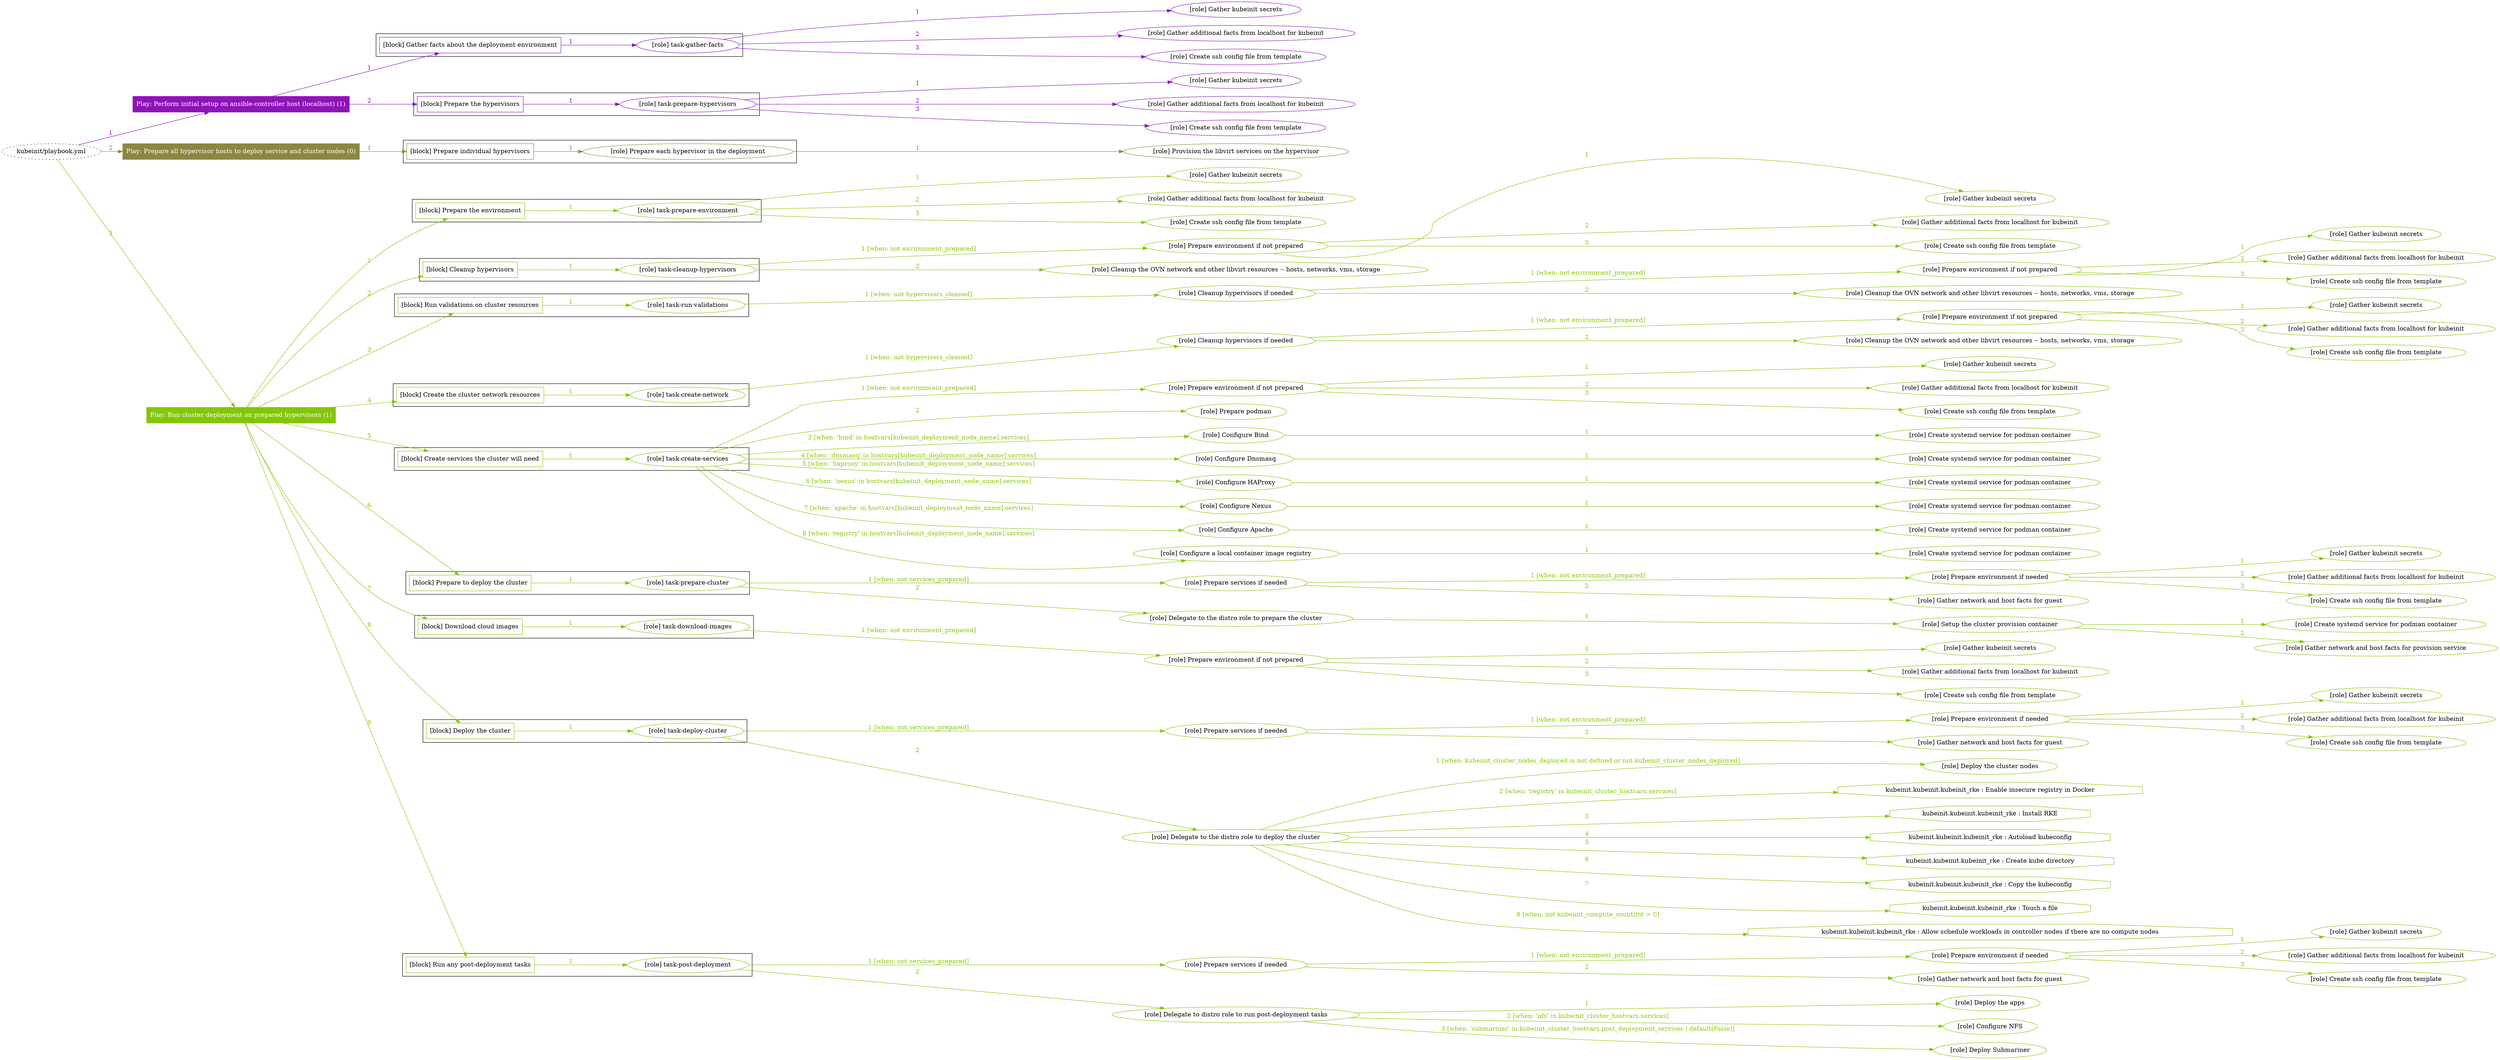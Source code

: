 digraph {
	graph [concentrate=true ordering=in rankdir=LR ratio=fill]
	edge [esep=5 sep=10]
	"kubeinit/playbook.yml" [URL="/home/runner/work/kubeinit/kubeinit/kubeinit/playbook.yml" id=playbook_13a0bbc4 style=dotted]
	play_cae705a2 [label="Play: Perform initial setup on ansible-controller host (localhost) (1)" URL="/home/runner/work/kubeinit/kubeinit/kubeinit/playbook.yml" color="#8f13b9" fontcolor="#ffffff" id=play_cae705a2 shape=box style=filled tooltip=localhost]
	"kubeinit/playbook.yml" -> play_cae705a2 [label="1 " color="#8f13b9" fontcolor="#8f13b9" id=edge_403804e8 labeltooltip="1 " tooltip="1 "]
	subgraph "Gather kubeinit secrets" {
		role_636f7ba2 [label="[role] Gather kubeinit secrets" URL="/home/runner/.ansible/collections/ansible_collections/kubeinit/kubeinit/roles/kubeinit_prepare/tasks/gather_kubeinit_facts.yml" color="#8f13b9" id=role_636f7ba2 tooltip="Gather kubeinit secrets"]
	}
	subgraph "Gather additional facts from localhost for kubeinit" {
		role_b169c4a8 [label="[role] Gather additional facts from localhost for kubeinit" URL="/home/runner/.ansible/collections/ansible_collections/kubeinit/kubeinit/roles/kubeinit_prepare/tasks/gather_kubeinit_facts.yml" color="#8f13b9" id=role_b169c4a8 tooltip="Gather additional facts from localhost for kubeinit"]
	}
	subgraph "Create ssh config file from template" {
		role_887978d3 [label="[role] Create ssh config file from template" URL="/home/runner/.ansible/collections/ansible_collections/kubeinit/kubeinit/roles/kubeinit_prepare/tasks/gather_kubeinit_facts.yml" color="#8f13b9" id=role_887978d3 tooltip="Create ssh config file from template"]
	}
	subgraph "task-gather-facts" {
		role_56ad4396 [label="[role] task-gather-facts" URL="/home/runner/work/kubeinit/kubeinit/kubeinit/playbook.yml" color="#8f13b9" id=role_56ad4396 tooltip="task-gather-facts"]
		role_56ad4396 -> role_636f7ba2 [label="1 " color="#8f13b9" fontcolor="#8f13b9" id=edge_a9583f28 labeltooltip="1 " tooltip="1 "]
		role_56ad4396 -> role_b169c4a8 [label="2 " color="#8f13b9" fontcolor="#8f13b9" id=edge_c6e17613 labeltooltip="2 " tooltip="2 "]
		role_56ad4396 -> role_887978d3 [label="3 " color="#8f13b9" fontcolor="#8f13b9" id=edge_2042ded3 labeltooltip="3 " tooltip="3 "]
	}
	subgraph "Gather kubeinit secrets" {
		role_7bb1abd4 [label="[role] Gather kubeinit secrets" URL="/home/runner/.ansible/collections/ansible_collections/kubeinit/kubeinit/roles/kubeinit_prepare/tasks/gather_kubeinit_facts.yml" color="#8f13b9" id=role_7bb1abd4 tooltip="Gather kubeinit secrets"]
	}
	subgraph "Gather additional facts from localhost for kubeinit" {
		role_10f6eaae [label="[role] Gather additional facts from localhost for kubeinit" URL="/home/runner/.ansible/collections/ansible_collections/kubeinit/kubeinit/roles/kubeinit_prepare/tasks/gather_kubeinit_facts.yml" color="#8f13b9" id=role_10f6eaae tooltip="Gather additional facts from localhost for kubeinit"]
	}
	subgraph "Create ssh config file from template" {
		role_f402945f [label="[role] Create ssh config file from template" URL="/home/runner/.ansible/collections/ansible_collections/kubeinit/kubeinit/roles/kubeinit_prepare/tasks/gather_kubeinit_facts.yml" color="#8f13b9" id=role_f402945f tooltip="Create ssh config file from template"]
	}
	subgraph "task-prepare-hypervisors" {
		role_6e1a779d [label="[role] task-prepare-hypervisors" URL="/home/runner/work/kubeinit/kubeinit/kubeinit/playbook.yml" color="#8f13b9" id=role_6e1a779d tooltip="task-prepare-hypervisors"]
		role_6e1a779d -> role_7bb1abd4 [label="1 " color="#8f13b9" fontcolor="#8f13b9" id=edge_60b14cb1 labeltooltip="1 " tooltip="1 "]
		role_6e1a779d -> role_10f6eaae [label="2 " color="#8f13b9" fontcolor="#8f13b9" id=edge_5ce036e9 labeltooltip="2 " tooltip="2 "]
		role_6e1a779d -> role_f402945f [label="3 " color="#8f13b9" fontcolor="#8f13b9" id=edge_dbb869b2 labeltooltip="3 " tooltip="3 "]
	}
	subgraph "Play: Perform initial setup on ansible-controller host (localhost) (1)" {
		play_cae705a2 -> block_56a3ccc7 [label=1 color="#8f13b9" fontcolor="#8f13b9" id=edge_cc3dd409 labeltooltip=1 tooltip=1]
		subgraph cluster_block_56a3ccc7 {
			block_56a3ccc7 [label="[block] Gather facts about the deployment environment" URL="/home/runner/work/kubeinit/kubeinit/kubeinit/playbook.yml" color="#8f13b9" id=block_56a3ccc7 labeltooltip="Gather facts about the deployment environment" shape=box tooltip="Gather facts about the deployment environment"]
			block_56a3ccc7 -> role_56ad4396 [label="1 " color="#8f13b9" fontcolor="#8f13b9" id=edge_5445632c labeltooltip="1 " tooltip="1 "]
		}
		play_cae705a2 -> block_1ed17e17 [label=2 color="#8f13b9" fontcolor="#8f13b9" id=edge_31adcdd3 labeltooltip=2 tooltip=2]
		subgraph cluster_block_1ed17e17 {
			block_1ed17e17 [label="[block] Prepare the hypervisors" URL="/home/runner/work/kubeinit/kubeinit/kubeinit/playbook.yml" color="#8f13b9" id=block_1ed17e17 labeltooltip="Prepare the hypervisors" shape=box tooltip="Prepare the hypervisors"]
			block_1ed17e17 -> role_6e1a779d [label="1 " color="#8f13b9" fontcolor="#8f13b9" id=edge_7ae00220 labeltooltip="1 " tooltip="1 "]
		}
	}
	play_09f0f45a [label="Play: Prepare all hypervisor hosts to deploy service and cluster nodes (0)" URL="/home/runner/work/kubeinit/kubeinit/kubeinit/playbook.yml" color="#8a8742" fontcolor="#ffffff" id=play_09f0f45a shape=box style=filled tooltip="Play: Prepare all hypervisor hosts to deploy service and cluster nodes (0)"]
	"kubeinit/playbook.yml" -> play_09f0f45a [label="2 " color="#8a8742" fontcolor="#8a8742" id=edge_979fc200 labeltooltip="2 " tooltip="2 "]
	subgraph "Provision the libvirt services on the hypervisor" {
		role_30df82a3 [label="[role] Provision the libvirt services on the hypervisor" URL="/home/runner/.ansible/collections/ansible_collections/kubeinit/kubeinit/roles/kubeinit_prepare/tasks/prepare_hypervisor.yml" color="#8a8742" id=role_30df82a3 tooltip="Provision the libvirt services on the hypervisor"]
	}
	subgraph "Prepare each hypervisor in the deployment" {
		role_5aae26ce [label="[role] Prepare each hypervisor in the deployment" URL="/home/runner/work/kubeinit/kubeinit/kubeinit/playbook.yml" color="#8a8742" id=role_5aae26ce tooltip="Prepare each hypervisor in the deployment"]
		role_5aae26ce -> role_30df82a3 [label="1 " color="#8a8742" fontcolor="#8a8742" id=edge_f1ba1a31 labeltooltip="1 " tooltip="1 "]
	}
	subgraph "Play: Prepare all hypervisor hosts to deploy service and cluster nodes (0)" {
		play_09f0f45a -> block_faf88884 [label=1 color="#8a8742" fontcolor="#8a8742" id=edge_ec593aa9 labeltooltip=1 tooltip=1]
		subgraph cluster_block_faf88884 {
			block_faf88884 [label="[block] Prepare individual hypervisors" URL="/home/runner/work/kubeinit/kubeinit/kubeinit/playbook.yml" color="#8a8742" id=block_faf88884 labeltooltip="Prepare individual hypervisors" shape=box tooltip="Prepare individual hypervisors"]
			block_faf88884 -> role_5aae26ce [label="1 " color="#8a8742" fontcolor="#8a8742" id=edge_7db5a08b labeltooltip="1 " tooltip="1 "]
		}
	}
	play_6bfffc7b [label="Play: Run cluster deployment on prepared hypervisors (1)" URL="/home/runner/work/kubeinit/kubeinit/kubeinit/playbook.yml" color="#85c507" fontcolor="#ffffff" id=play_6bfffc7b shape=box style=filled tooltip=localhost]
	"kubeinit/playbook.yml" -> play_6bfffc7b [label="3 " color="#85c507" fontcolor="#85c507" id=edge_3fb44dd2 labeltooltip="3 " tooltip="3 "]
	subgraph "Gather kubeinit secrets" {
		role_3f1f37b4 [label="[role] Gather kubeinit secrets" URL="/home/runner/.ansible/collections/ansible_collections/kubeinit/kubeinit/roles/kubeinit_prepare/tasks/gather_kubeinit_facts.yml" color="#85c507" id=role_3f1f37b4 tooltip="Gather kubeinit secrets"]
	}
	subgraph "Gather additional facts from localhost for kubeinit" {
		role_81231844 [label="[role] Gather additional facts from localhost for kubeinit" URL="/home/runner/.ansible/collections/ansible_collections/kubeinit/kubeinit/roles/kubeinit_prepare/tasks/gather_kubeinit_facts.yml" color="#85c507" id=role_81231844 tooltip="Gather additional facts from localhost for kubeinit"]
	}
	subgraph "Create ssh config file from template" {
		role_cb45ea60 [label="[role] Create ssh config file from template" URL="/home/runner/.ansible/collections/ansible_collections/kubeinit/kubeinit/roles/kubeinit_prepare/tasks/gather_kubeinit_facts.yml" color="#85c507" id=role_cb45ea60 tooltip="Create ssh config file from template"]
	}
	subgraph "task-prepare-environment" {
		role_e612faf7 [label="[role] task-prepare-environment" URL="/home/runner/work/kubeinit/kubeinit/kubeinit/playbook.yml" color="#85c507" id=role_e612faf7 tooltip="task-prepare-environment"]
		role_e612faf7 -> role_3f1f37b4 [label="1 " color="#85c507" fontcolor="#85c507" id=edge_29dd6bee labeltooltip="1 " tooltip="1 "]
		role_e612faf7 -> role_81231844 [label="2 " color="#85c507" fontcolor="#85c507" id=edge_e512d916 labeltooltip="2 " tooltip="2 "]
		role_e612faf7 -> role_cb45ea60 [label="3 " color="#85c507" fontcolor="#85c507" id=edge_74ba56e1 labeltooltip="3 " tooltip="3 "]
	}
	subgraph "Gather kubeinit secrets" {
		role_ba72764f [label="[role] Gather kubeinit secrets" URL="/home/runner/.ansible/collections/ansible_collections/kubeinit/kubeinit/roles/kubeinit_prepare/tasks/gather_kubeinit_facts.yml" color="#85c507" id=role_ba72764f tooltip="Gather kubeinit secrets"]
	}
	subgraph "Gather additional facts from localhost for kubeinit" {
		role_99245b80 [label="[role] Gather additional facts from localhost for kubeinit" URL="/home/runner/.ansible/collections/ansible_collections/kubeinit/kubeinit/roles/kubeinit_prepare/tasks/gather_kubeinit_facts.yml" color="#85c507" id=role_99245b80 tooltip="Gather additional facts from localhost for kubeinit"]
	}
	subgraph "Create ssh config file from template" {
		role_d6496dbc [label="[role] Create ssh config file from template" URL="/home/runner/.ansible/collections/ansible_collections/kubeinit/kubeinit/roles/kubeinit_prepare/tasks/gather_kubeinit_facts.yml" color="#85c507" id=role_d6496dbc tooltip="Create ssh config file from template"]
	}
	subgraph "Prepare environment if not prepared" {
		role_17885a76 [label="[role] Prepare environment if not prepared" URL="/home/runner/.ansible/collections/ansible_collections/kubeinit/kubeinit/roles/kubeinit_prepare/tasks/cleanup_hypervisors.yml" color="#85c507" id=role_17885a76 tooltip="Prepare environment if not prepared"]
		role_17885a76 -> role_ba72764f [label="1 " color="#85c507" fontcolor="#85c507" id=edge_6f306128 labeltooltip="1 " tooltip="1 "]
		role_17885a76 -> role_99245b80 [label="2 " color="#85c507" fontcolor="#85c507" id=edge_28153de5 labeltooltip="2 " tooltip="2 "]
		role_17885a76 -> role_d6496dbc [label="3 " color="#85c507" fontcolor="#85c507" id=edge_ac1ec44e labeltooltip="3 " tooltip="3 "]
	}
	subgraph "Cleanup the OVN network and other libvirt resources -- hosts, networks, vms, storage" {
		role_d27532d7 [label="[role] Cleanup the OVN network and other libvirt resources -- hosts, networks, vms, storage" URL="/home/runner/.ansible/collections/ansible_collections/kubeinit/kubeinit/roles/kubeinit_prepare/tasks/cleanup_hypervisors.yml" color="#85c507" id=role_d27532d7 tooltip="Cleanup the OVN network and other libvirt resources -- hosts, networks, vms, storage"]
	}
	subgraph "task-cleanup-hypervisors" {
		role_11690d59 [label="[role] task-cleanup-hypervisors" URL="/home/runner/work/kubeinit/kubeinit/kubeinit/playbook.yml" color="#85c507" id=role_11690d59 tooltip="task-cleanup-hypervisors"]
		role_11690d59 -> role_17885a76 [label="1 [when: not environment_prepared]" color="#85c507" fontcolor="#85c507" id=edge_40d1d519 labeltooltip="1 [when: not environment_prepared]" tooltip="1 [when: not environment_prepared]"]
		role_11690d59 -> role_d27532d7 [label="2 " color="#85c507" fontcolor="#85c507" id=edge_027ea863 labeltooltip="2 " tooltip="2 "]
	}
	subgraph "Gather kubeinit secrets" {
		role_359d4182 [label="[role] Gather kubeinit secrets" URL="/home/runner/.ansible/collections/ansible_collections/kubeinit/kubeinit/roles/kubeinit_prepare/tasks/gather_kubeinit_facts.yml" color="#85c507" id=role_359d4182 tooltip="Gather kubeinit secrets"]
	}
	subgraph "Gather additional facts from localhost for kubeinit" {
		role_33860aff [label="[role] Gather additional facts from localhost for kubeinit" URL="/home/runner/.ansible/collections/ansible_collections/kubeinit/kubeinit/roles/kubeinit_prepare/tasks/gather_kubeinit_facts.yml" color="#85c507" id=role_33860aff tooltip="Gather additional facts from localhost for kubeinit"]
	}
	subgraph "Create ssh config file from template" {
		role_5a499697 [label="[role] Create ssh config file from template" URL="/home/runner/.ansible/collections/ansible_collections/kubeinit/kubeinit/roles/kubeinit_prepare/tasks/gather_kubeinit_facts.yml" color="#85c507" id=role_5a499697 tooltip="Create ssh config file from template"]
	}
	subgraph "Prepare environment if not prepared" {
		role_b01b7953 [label="[role] Prepare environment if not prepared" URL="/home/runner/.ansible/collections/ansible_collections/kubeinit/kubeinit/roles/kubeinit_prepare/tasks/cleanup_hypervisors.yml" color="#85c507" id=role_b01b7953 tooltip="Prepare environment if not prepared"]
		role_b01b7953 -> role_359d4182 [label="1 " color="#85c507" fontcolor="#85c507" id=edge_fb7ab0b5 labeltooltip="1 " tooltip="1 "]
		role_b01b7953 -> role_33860aff [label="2 " color="#85c507" fontcolor="#85c507" id=edge_168a670d labeltooltip="2 " tooltip="2 "]
		role_b01b7953 -> role_5a499697 [label="3 " color="#85c507" fontcolor="#85c507" id=edge_4a56f7ab labeltooltip="3 " tooltip="3 "]
	}
	subgraph "Cleanup the OVN network and other libvirt resources -- hosts, networks, vms, storage" {
		role_ebabd850 [label="[role] Cleanup the OVN network and other libvirt resources -- hosts, networks, vms, storage" URL="/home/runner/.ansible/collections/ansible_collections/kubeinit/kubeinit/roles/kubeinit_prepare/tasks/cleanup_hypervisors.yml" color="#85c507" id=role_ebabd850 tooltip="Cleanup the OVN network and other libvirt resources -- hosts, networks, vms, storage"]
	}
	subgraph "Cleanup hypervisors if needed" {
		role_cae30cc8 [label="[role] Cleanup hypervisors if needed" URL="/home/runner/.ansible/collections/ansible_collections/kubeinit/kubeinit/roles/kubeinit_validations/tasks/main.yml" color="#85c507" id=role_cae30cc8 tooltip="Cleanup hypervisors if needed"]
		role_cae30cc8 -> role_b01b7953 [label="1 [when: not environment_prepared]" color="#85c507" fontcolor="#85c507" id=edge_22e6943d labeltooltip="1 [when: not environment_prepared]" tooltip="1 [when: not environment_prepared]"]
		role_cae30cc8 -> role_ebabd850 [label="2 " color="#85c507" fontcolor="#85c507" id=edge_e87209ec labeltooltip="2 " tooltip="2 "]
	}
	subgraph "task-run-validations" {
		role_a0ff6dc3 [label="[role] task-run-validations" URL="/home/runner/work/kubeinit/kubeinit/kubeinit/playbook.yml" color="#85c507" id=role_a0ff6dc3 tooltip="task-run-validations"]
		role_a0ff6dc3 -> role_cae30cc8 [label="1 [when: not hypervisors_cleaned]" color="#85c507" fontcolor="#85c507" id=edge_d303ee3e labeltooltip="1 [when: not hypervisors_cleaned]" tooltip="1 [when: not hypervisors_cleaned]"]
	}
	subgraph "Gather kubeinit secrets" {
		role_74fa61c1 [label="[role] Gather kubeinit secrets" URL="/home/runner/.ansible/collections/ansible_collections/kubeinit/kubeinit/roles/kubeinit_prepare/tasks/gather_kubeinit_facts.yml" color="#85c507" id=role_74fa61c1 tooltip="Gather kubeinit secrets"]
	}
	subgraph "Gather additional facts from localhost for kubeinit" {
		role_a35e2b3e [label="[role] Gather additional facts from localhost for kubeinit" URL="/home/runner/.ansible/collections/ansible_collections/kubeinit/kubeinit/roles/kubeinit_prepare/tasks/gather_kubeinit_facts.yml" color="#85c507" id=role_a35e2b3e tooltip="Gather additional facts from localhost for kubeinit"]
	}
	subgraph "Create ssh config file from template" {
		role_44e55dd1 [label="[role] Create ssh config file from template" URL="/home/runner/.ansible/collections/ansible_collections/kubeinit/kubeinit/roles/kubeinit_prepare/tasks/gather_kubeinit_facts.yml" color="#85c507" id=role_44e55dd1 tooltip="Create ssh config file from template"]
	}
	subgraph "Prepare environment if not prepared" {
		role_88395e36 [label="[role] Prepare environment if not prepared" URL="/home/runner/.ansible/collections/ansible_collections/kubeinit/kubeinit/roles/kubeinit_prepare/tasks/cleanup_hypervisors.yml" color="#85c507" id=role_88395e36 tooltip="Prepare environment if not prepared"]
		role_88395e36 -> role_74fa61c1 [label="1 " color="#85c507" fontcolor="#85c507" id=edge_84d29f4d labeltooltip="1 " tooltip="1 "]
		role_88395e36 -> role_a35e2b3e [label="2 " color="#85c507" fontcolor="#85c507" id=edge_ce441dae labeltooltip="2 " tooltip="2 "]
		role_88395e36 -> role_44e55dd1 [label="3 " color="#85c507" fontcolor="#85c507" id=edge_60c706ca labeltooltip="3 " tooltip="3 "]
	}
	subgraph "Cleanup the OVN network and other libvirt resources -- hosts, networks, vms, storage" {
		role_b147c2e3 [label="[role] Cleanup the OVN network and other libvirt resources -- hosts, networks, vms, storage" URL="/home/runner/.ansible/collections/ansible_collections/kubeinit/kubeinit/roles/kubeinit_prepare/tasks/cleanup_hypervisors.yml" color="#85c507" id=role_b147c2e3 tooltip="Cleanup the OVN network and other libvirt resources -- hosts, networks, vms, storage"]
	}
	subgraph "Cleanup hypervisors if needed" {
		role_5b7870c0 [label="[role] Cleanup hypervisors if needed" URL="/home/runner/.ansible/collections/ansible_collections/kubeinit/kubeinit/roles/kubeinit_libvirt/tasks/create_network.yml" color="#85c507" id=role_5b7870c0 tooltip="Cleanup hypervisors if needed"]
		role_5b7870c0 -> role_88395e36 [label="1 [when: not environment_prepared]" color="#85c507" fontcolor="#85c507" id=edge_7fbfd074 labeltooltip="1 [when: not environment_prepared]" tooltip="1 [when: not environment_prepared]"]
		role_5b7870c0 -> role_b147c2e3 [label="2 " color="#85c507" fontcolor="#85c507" id=edge_11931598 labeltooltip="2 " tooltip="2 "]
	}
	subgraph "task-create-network" {
		role_f79d9c7f [label="[role] task-create-network" URL="/home/runner/work/kubeinit/kubeinit/kubeinit/playbook.yml" color="#85c507" id=role_f79d9c7f tooltip="task-create-network"]
		role_f79d9c7f -> role_5b7870c0 [label="1 [when: not hypervisors_cleaned]" color="#85c507" fontcolor="#85c507" id=edge_3b1c3125 labeltooltip="1 [when: not hypervisors_cleaned]" tooltip="1 [when: not hypervisors_cleaned]"]
	}
	subgraph "Gather kubeinit secrets" {
		role_6ffd196a [label="[role] Gather kubeinit secrets" URL="/home/runner/.ansible/collections/ansible_collections/kubeinit/kubeinit/roles/kubeinit_prepare/tasks/gather_kubeinit_facts.yml" color="#85c507" id=role_6ffd196a tooltip="Gather kubeinit secrets"]
	}
	subgraph "Gather additional facts from localhost for kubeinit" {
		role_b3dc51ee [label="[role] Gather additional facts from localhost for kubeinit" URL="/home/runner/.ansible/collections/ansible_collections/kubeinit/kubeinit/roles/kubeinit_prepare/tasks/gather_kubeinit_facts.yml" color="#85c507" id=role_b3dc51ee tooltip="Gather additional facts from localhost for kubeinit"]
	}
	subgraph "Create ssh config file from template" {
		role_7d310e24 [label="[role] Create ssh config file from template" URL="/home/runner/.ansible/collections/ansible_collections/kubeinit/kubeinit/roles/kubeinit_prepare/tasks/gather_kubeinit_facts.yml" color="#85c507" id=role_7d310e24 tooltip="Create ssh config file from template"]
	}
	subgraph "Prepare environment if not prepared" {
		role_f96b5d8a [label="[role] Prepare environment if not prepared" URL="/home/runner/.ansible/collections/ansible_collections/kubeinit/kubeinit/roles/kubeinit_services/tasks/main.yml" color="#85c507" id=role_f96b5d8a tooltip="Prepare environment if not prepared"]
		role_f96b5d8a -> role_6ffd196a [label="1 " color="#85c507" fontcolor="#85c507" id=edge_8d557859 labeltooltip="1 " tooltip="1 "]
		role_f96b5d8a -> role_b3dc51ee [label="2 " color="#85c507" fontcolor="#85c507" id=edge_7985213f labeltooltip="2 " tooltip="2 "]
		role_f96b5d8a -> role_7d310e24 [label="3 " color="#85c507" fontcolor="#85c507" id=edge_8e6a2ecd labeltooltip="3 " tooltip="3 "]
	}
	subgraph "Prepare podman" {
		role_39c9a9b7 [label="[role] Prepare podman" URL="/home/runner/.ansible/collections/ansible_collections/kubeinit/kubeinit/roles/kubeinit_services/tasks/00_create_service_pod.yml" color="#85c507" id=role_39c9a9b7 tooltip="Prepare podman"]
	}
	subgraph "Create systemd service for podman container" {
		role_621ec504 [label="[role] Create systemd service for podman container" URL="/home/runner/.ansible/collections/ansible_collections/kubeinit/kubeinit/roles/kubeinit_bind/tasks/main.yml" color="#85c507" id=role_621ec504 tooltip="Create systemd service for podman container"]
	}
	subgraph "Configure Bind" {
		role_86b8d2dc [label="[role] Configure Bind" URL="/home/runner/.ansible/collections/ansible_collections/kubeinit/kubeinit/roles/kubeinit_services/tasks/start_services_containers.yml" color="#85c507" id=role_86b8d2dc tooltip="Configure Bind"]
		role_86b8d2dc -> role_621ec504 [label="1 " color="#85c507" fontcolor="#85c507" id=edge_3bc4a316 labeltooltip="1 " tooltip="1 "]
	}
	subgraph "Create systemd service for podman container" {
		role_f501870e [label="[role] Create systemd service for podman container" URL="/home/runner/.ansible/collections/ansible_collections/kubeinit/kubeinit/roles/kubeinit_dnsmasq/tasks/main.yml" color="#85c507" id=role_f501870e tooltip="Create systemd service for podman container"]
	}
	subgraph "Configure Dnsmasq" {
		role_7e6c572c [label="[role] Configure Dnsmasq" URL="/home/runner/.ansible/collections/ansible_collections/kubeinit/kubeinit/roles/kubeinit_services/tasks/start_services_containers.yml" color="#85c507" id=role_7e6c572c tooltip="Configure Dnsmasq"]
		role_7e6c572c -> role_f501870e [label="1 " color="#85c507" fontcolor="#85c507" id=edge_f2667e47 labeltooltip="1 " tooltip="1 "]
	}
	subgraph "Create systemd service for podman container" {
		role_d9ef1173 [label="[role] Create systemd service for podman container" URL="/home/runner/.ansible/collections/ansible_collections/kubeinit/kubeinit/roles/kubeinit_haproxy/tasks/main.yml" color="#85c507" id=role_d9ef1173 tooltip="Create systemd service for podman container"]
	}
	subgraph "Configure HAProxy" {
		role_48f95c40 [label="[role] Configure HAProxy" URL="/home/runner/.ansible/collections/ansible_collections/kubeinit/kubeinit/roles/kubeinit_services/tasks/start_services_containers.yml" color="#85c507" id=role_48f95c40 tooltip="Configure HAProxy"]
		role_48f95c40 -> role_d9ef1173 [label="1 " color="#85c507" fontcolor="#85c507" id=edge_b13bed05 labeltooltip="1 " tooltip="1 "]
	}
	subgraph "Create systemd service for podman container" {
		role_24f1d0e9 [label="[role] Create systemd service for podman container" URL="/home/runner/.ansible/collections/ansible_collections/kubeinit/kubeinit/roles/kubeinit_nexus/tasks/main.yml" color="#85c507" id=role_24f1d0e9 tooltip="Create systemd service for podman container"]
	}
	subgraph "Configure Nexus" {
		role_2ba2d7f6 [label="[role] Configure Nexus" URL="/home/runner/.ansible/collections/ansible_collections/kubeinit/kubeinit/roles/kubeinit_services/tasks/start_services_containers.yml" color="#85c507" id=role_2ba2d7f6 tooltip="Configure Nexus"]
		role_2ba2d7f6 -> role_24f1d0e9 [label="1 " color="#85c507" fontcolor="#85c507" id=edge_addc1fa4 labeltooltip="1 " tooltip="1 "]
	}
	subgraph "Create systemd service for podman container" {
		role_d12d0aa3 [label="[role] Create systemd service for podman container" URL="/home/runner/.ansible/collections/ansible_collections/kubeinit/kubeinit/roles/kubeinit_apache/tasks/main.yml" color="#85c507" id=role_d12d0aa3 tooltip="Create systemd service for podman container"]
	}
	subgraph "Configure Apache" {
		role_9b146663 [label="[role] Configure Apache" URL="/home/runner/.ansible/collections/ansible_collections/kubeinit/kubeinit/roles/kubeinit_services/tasks/start_services_containers.yml" color="#85c507" id=role_9b146663 tooltip="Configure Apache"]
		role_9b146663 -> role_d12d0aa3 [label="1 " color="#85c507" fontcolor="#85c507" id=edge_3ccdd88a labeltooltip="1 " tooltip="1 "]
	}
	subgraph "Create systemd service for podman container" {
		role_97ab0abd [label="[role] Create systemd service for podman container" URL="/home/runner/.ansible/collections/ansible_collections/kubeinit/kubeinit/roles/kubeinit_registry/tasks/main.yml" color="#85c507" id=role_97ab0abd tooltip="Create systemd service for podman container"]
	}
	subgraph "Configure a local container image registry" {
		role_19388d58 [label="[role] Configure a local container image registry" URL="/home/runner/.ansible/collections/ansible_collections/kubeinit/kubeinit/roles/kubeinit_services/tasks/start_services_containers.yml" color="#85c507" id=role_19388d58 tooltip="Configure a local container image registry"]
		role_19388d58 -> role_97ab0abd [label="1 " color="#85c507" fontcolor="#85c507" id=edge_245df57e labeltooltip="1 " tooltip="1 "]
	}
	subgraph "task-create-services" {
		role_574aa4f6 [label="[role] task-create-services" URL="/home/runner/work/kubeinit/kubeinit/kubeinit/playbook.yml" color="#85c507" id=role_574aa4f6 tooltip="task-create-services"]
		role_574aa4f6 -> role_f96b5d8a [label="1 [when: not environment_prepared]" color="#85c507" fontcolor="#85c507" id=edge_d46716c3 labeltooltip="1 [when: not environment_prepared]" tooltip="1 [when: not environment_prepared]"]
		role_574aa4f6 -> role_39c9a9b7 [label="2 " color="#85c507" fontcolor="#85c507" id=edge_0844d492 labeltooltip="2 " tooltip="2 "]
		role_574aa4f6 -> role_86b8d2dc [label="3 [when: 'bind' in hostvars[kubeinit_deployment_node_name].services]" color="#85c507" fontcolor="#85c507" id=edge_bfd855af labeltooltip="3 [when: 'bind' in hostvars[kubeinit_deployment_node_name].services]" tooltip="3 [when: 'bind' in hostvars[kubeinit_deployment_node_name].services]"]
		role_574aa4f6 -> role_7e6c572c [label="4 [when: 'dnsmasq' in hostvars[kubeinit_deployment_node_name].services]" color="#85c507" fontcolor="#85c507" id=edge_220e0e57 labeltooltip="4 [when: 'dnsmasq' in hostvars[kubeinit_deployment_node_name].services]" tooltip="4 [when: 'dnsmasq' in hostvars[kubeinit_deployment_node_name].services]"]
		role_574aa4f6 -> role_48f95c40 [label="5 [when: 'haproxy' in hostvars[kubeinit_deployment_node_name].services]" color="#85c507" fontcolor="#85c507" id=edge_2a7e9c91 labeltooltip="5 [when: 'haproxy' in hostvars[kubeinit_deployment_node_name].services]" tooltip="5 [when: 'haproxy' in hostvars[kubeinit_deployment_node_name].services]"]
		role_574aa4f6 -> role_2ba2d7f6 [label="6 [when: 'nexus' in hostvars[kubeinit_deployment_node_name].services]" color="#85c507" fontcolor="#85c507" id=edge_19b3f30f labeltooltip="6 [when: 'nexus' in hostvars[kubeinit_deployment_node_name].services]" tooltip="6 [when: 'nexus' in hostvars[kubeinit_deployment_node_name].services]"]
		role_574aa4f6 -> role_9b146663 [label="7 [when: 'apache' in hostvars[kubeinit_deployment_node_name].services]" color="#85c507" fontcolor="#85c507" id=edge_d24e73a6 labeltooltip="7 [when: 'apache' in hostvars[kubeinit_deployment_node_name].services]" tooltip="7 [when: 'apache' in hostvars[kubeinit_deployment_node_name].services]"]
		role_574aa4f6 -> role_19388d58 [label="8 [when: 'registry' in hostvars[kubeinit_deployment_node_name].services]" color="#85c507" fontcolor="#85c507" id=edge_a728e25f labeltooltip="8 [when: 'registry' in hostvars[kubeinit_deployment_node_name].services]" tooltip="8 [when: 'registry' in hostvars[kubeinit_deployment_node_name].services]"]
	}
	subgraph "Gather kubeinit secrets" {
		role_f916ec15 [label="[role] Gather kubeinit secrets" URL="/home/runner/.ansible/collections/ansible_collections/kubeinit/kubeinit/roles/kubeinit_prepare/tasks/gather_kubeinit_facts.yml" color="#85c507" id=role_f916ec15 tooltip="Gather kubeinit secrets"]
	}
	subgraph "Gather additional facts from localhost for kubeinit" {
		role_3e9fdf53 [label="[role] Gather additional facts from localhost for kubeinit" URL="/home/runner/.ansible/collections/ansible_collections/kubeinit/kubeinit/roles/kubeinit_prepare/tasks/gather_kubeinit_facts.yml" color="#85c507" id=role_3e9fdf53 tooltip="Gather additional facts from localhost for kubeinit"]
	}
	subgraph "Create ssh config file from template" {
		role_200a4095 [label="[role] Create ssh config file from template" URL="/home/runner/.ansible/collections/ansible_collections/kubeinit/kubeinit/roles/kubeinit_prepare/tasks/gather_kubeinit_facts.yml" color="#85c507" id=role_200a4095 tooltip="Create ssh config file from template"]
	}
	subgraph "Prepare environment if needed" {
		role_ad740dc9 [label="[role] Prepare environment if needed" URL="/home/runner/.ansible/collections/ansible_collections/kubeinit/kubeinit/roles/kubeinit_services/tasks/prepare_services.yml" color="#85c507" id=role_ad740dc9 tooltip="Prepare environment if needed"]
		role_ad740dc9 -> role_f916ec15 [label="1 " color="#85c507" fontcolor="#85c507" id=edge_4eca63e7 labeltooltip="1 " tooltip="1 "]
		role_ad740dc9 -> role_3e9fdf53 [label="2 " color="#85c507" fontcolor="#85c507" id=edge_8b24a747 labeltooltip="2 " tooltip="2 "]
		role_ad740dc9 -> role_200a4095 [label="3 " color="#85c507" fontcolor="#85c507" id=edge_725c97f1 labeltooltip="3 " tooltip="3 "]
	}
	subgraph "Gather network and host facts for guest" {
		role_aaa2437c [label="[role] Gather network and host facts for guest" URL="/home/runner/.ansible/collections/ansible_collections/kubeinit/kubeinit/roles/kubeinit_services/tasks/prepare_services.yml" color="#85c507" id=role_aaa2437c tooltip="Gather network and host facts for guest"]
	}
	subgraph "Prepare services if needed" {
		role_68cecb52 [label="[role] Prepare services if needed" URL="/home/runner/.ansible/collections/ansible_collections/kubeinit/kubeinit/roles/kubeinit_prepare/tasks/prepare_cluster.yml" color="#85c507" id=role_68cecb52 tooltip="Prepare services if needed"]
		role_68cecb52 -> role_ad740dc9 [label="1 [when: not environment_prepared]" color="#85c507" fontcolor="#85c507" id=edge_1ec1e685 labeltooltip="1 [when: not environment_prepared]" tooltip="1 [when: not environment_prepared]"]
		role_68cecb52 -> role_aaa2437c [label="2 " color="#85c507" fontcolor="#85c507" id=edge_c26eb32a labeltooltip="2 " tooltip="2 "]
	}
	subgraph "Create systemd service for podman container" {
		role_19ef3d17 [label="[role] Create systemd service for podman container" URL="/home/runner/.ansible/collections/ansible_collections/kubeinit/kubeinit/roles/kubeinit_services/tasks/create_provision_container.yml" color="#85c507" id=role_19ef3d17 tooltip="Create systemd service for podman container"]
	}
	subgraph "Gather network and host facts for provision service" {
		role_27c5bcab [label="[role] Gather network and host facts for provision service" URL="/home/runner/.ansible/collections/ansible_collections/kubeinit/kubeinit/roles/kubeinit_services/tasks/create_provision_container.yml" color="#85c507" id=role_27c5bcab tooltip="Gather network and host facts for provision service"]
	}
	subgraph "Setup the cluster provision container" {
		role_769c92f4 [label="[role] Setup the cluster provision container" URL="/home/runner/.ansible/collections/ansible_collections/kubeinit/kubeinit/roles/kubeinit_rke/tasks/prepare_cluster.yml" color="#85c507" id=role_769c92f4 tooltip="Setup the cluster provision container"]
		role_769c92f4 -> role_19ef3d17 [label="1 " color="#85c507" fontcolor="#85c507" id=edge_3b5bea0d labeltooltip="1 " tooltip="1 "]
		role_769c92f4 -> role_27c5bcab [label="2 " color="#85c507" fontcolor="#85c507" id=edge_a001c128 labeltooltip="2 " tooltip="2 "]
	}
	subgraph "Delegate to the distro role to prepare the cluster" {
		role_5cc0f0db [label="[role] Delegate to the distro role to prepare the cluster" URL="/home/runner/.ansible/collections/ansible_collections/kubeinit/kubeinit/roles/kubeinit_prepare/tasks/prepare_cluster.yml" color="#85c507" id=role_5cc0f0db tooltip="Delegate to the distro role to prepare the cluster"]
		role_5cc0f0db -> role_769c92f4 [label="1 " color="#85c507" fontcolor="#85c507" id=edge_2ae52008 labeltooltip="1 " tooltip="1 "]
	}
	subgraph "task-prepare-cluster" {
		role_acef8314 [label="[role] task-prepare-cluster" URL="/home/runner/work/kubeinit/kubeinit/kubeinit/playbook.yml" color="#85c507" id=role_acef8314 tooltip="task-prepare-cluster"]
		role_acef8314 -> role_68cecb52 [label="1 [when: not services_prepared]" color="#85c507" fontcolor="#85c507" id=edge_22b9b32c labeltooltip="1 [when: not services_prepared]" tooltip="1 [when: not services_prepared]"]
		role_acef8314 -> role_5cc0f0db [label="2 " color="#85c507" fontcolor="#85c507" id=edge_c3a652f2 labeltooltip="2 " tooltip="2 "]
	}
	subgraph "Gather kubeinit secrets" {
		role_a998b8c1 [label="[role] Gather kubeinit secrets" URL="/home/runner/.ansible/collections/ansible_collections/kubeinit/kubeinit/roles/kubeinit_prepare/tasks/gather_kubeinit_facts.yml" color="#85c507" id=role_a998b8c1 tooltip="Gather kubeinit secrets"]
	}
	subgraph "Gather additional facts from localhost for kubeinit" {
		role_fd1607b0 [label="[role] Gather additional facts from localhost for kubeinit" URL="/home/runner/.ansible/collections/ansible_collections/kubeinit/kubeinit/roles/kubeinit_prepare/tasks/gather_kubeinit_facts.yml" color="#85c507" id=role_fd1607b0 tooltip="Gather additional facts from localhost for kubeinit"]
	}
	subgraph "Create ssh config file from template" {
		role_a10eb5c3 [label="[role] Create ssh config file from template" URL="/home/runner/.ansible/collections/ansible_collections/kubeinit/kubeinit/roles/kubeinit_prepare/tasks/gather_kubeinit_facts.yml" color="#85c507" id=role_a10eb5c3 tooltip="Create ssh config file from template"]
	}
	subgraph "Prepare environment if not prepared" {
		role_c5095415 [label="[role] Prepare environment if not prepared" URL="/home/runner/.ansible/collections/ansible_collections/kubeinit/kubeinit/roles/kubeinit_libvirt/tasks/download_cloud_images.yml" color="#85c507" id=role_c5095415 tooltip="Prepare environment if not prepared"]
		role_c5095415 -> role_a998b8c1 [label="1 " color="#85c507" fontcolor="#85c507" id=edge_70ab262e labeltooltip="1 " tooltip="1 "]
		role_c5095415 -> role_fd1607b0 [label="2 " color="#85c507" fontcolor="#85c507" id=edge_7ce5d45d labeltooltip="2 " tooltip="2 "]
		role_c5095415 -> role_a10eb5c3 [label="3 " color="#85c507" fontcolor="#85c507" id=edge_8838891a labeltooltip="3 " tooltip="3 "]
	}
	subgraph "task-download-images" {
		role_fa116774 [label="[role] task-download-images" URL="/home/runner/work/kubeinit/kubeinit/kubeinit/playbook.yml" color="#85c507" id=role_fa116774 tooltip="task-download-images"]
		role_fa116774 -> role_c5095415 [label="1 [when: not environment_prepared]" color="#85c507" fontcolor="#85c507" id=edge_d48792e2 labeltooltip="1 [when: not environment_prepared]" tooltip="1 [when: not environment_prepared]"]
	}
	subgraph "Gather kubeinit secrets" {
		role_4499bd71 [label="[role] Gather kubeinit secrets" URL="/home/runner/.ansible/collections/ansible_collections/kubeinit/kubeinit/roles/kubeinit_prepare/tasks/gather_kubeinit_facts.yml" color="#85c507" id=role_4499bd71 tooltip="Gather kubeinit secrets"]
	}
	subgraph "Gather additional facts from localhost for kubeinit" {
		role_03130883 [label="[role] Gather additional facts from localhost for kubeinit" URL="/home/runner/.ansible/collections/ansible_collections/kubeinit/kubeinit/roles/kubeinit_prepare/tasks/gather_kubeinit_facts.yml" color="#85c507" id=role_03130883 tooltip="Gather additional facts from localhost for kubeinit"]
	}
	subgraph "Create ssh config file from template" {
		role_2d1cf527 [label="[role] Create ssh config file from template" URL="/home/runner/.ansible/collections/ansible_collections/kubeinit/kubeinit/roles/kubeinit_prepare/tasks/gather_kubeinit_facts.yml" color="#85c507" id=role_2d1cf527 tooltip="Create ssh config file from template"]
	}
	subgraph "Prepare environment if needed" {
		role_19db41ee [label="[role] Prepare environment if needed" URL="/home/runner/.ansible/collections/ansible_collections/kubeinit/kubeinit/roles/kubeinit_services/tasks/prepare_services.yml" color="#85c507" id=role_19db41ee tooltip="Prepare environment if needed"]
		role_19db41ee -> role_4499bd71 [label="1 " color="#85c507" fontcolor="#85c507" id=edge_8c740b00 labeltooltip="1 " tooltip="1 "]
		role_19db41ee -> role_03130883 [label="2 " color="#85c507" fontcolor="#85c507" id=edge_f8d1e14b labeltooltip="2 " tooltip="2 "]
		role_19db41ee -> role_2d1cf527 [label="3 " color="#85c507" fontcolor="#85c507" id=edge_9cc92c7c labeltooltip="3 " tooltip="3 "]
	}
	subgraph "Gather network and host facts for guest" {
		role_8d0f5a40 [label="[role] Gather network and host facts for guest" URL="/home/runner/.ansible/collections/ansible_collections/kubeinit/kubeinit/roles/kubeinit_services/tasks/prepare_services.yml" color="#85c507" id=role_8d0f5a40 tooltip="Gather network and host facts for guest"]
	}
	subgraph "Prepare services if needed" {
		role_e37d210b [label="[role] Prepare services if needed" URL="/home/runner/.ansible/collections/ansible_collections/kubeinit/kubeinit/roles/kubeinit_prepare/tasks/deploy_cluster.yml" color="#85c507" id=role_e37d210b tooltip="Prepare services if needed"]
		role_e37d210b -> role_19db41ee [label="1 [when: not environment_prepared]" color="#85c507" fontcolor="#85c507" id=edge_cce210f8 labeltooltip="1 [when: not environment_prepared]" tooltip="1 [when: not environment_prepared]"]
		role_e37d210b -> role_8d0f5a40 [label="2 " color="#85c507" fontcolor="#85c507" id=edge_b22904d5 labeltooltip="2 " tooltip="2 "]
	}
	subgraph "Deploy the cluster nodes" {
		role_d3d805f0 [label="[role] Deploy the cluster nodes" URL="/home/runner/.ansible/collections/ansible_collections/kubeinit/kubeinit/roles/kubeinit_rke/tasks/main.yml" color="#85c507" id=role_d3d805f0 tooltip="Deploy the cluster nodes"]
	}
	subgraph "Delegate to the distro role to deploy the cluster" {
		role_68c44c73 [label="[role] Delegate to the distro role to deploy the cluster" URL="/home/runner/.ansible/collections/ansible_collections/kubeinit/kubeinit/roles/kubeinit_prepare/tasks/deploy_cluster.yml" color="#85c507" id=role_68c44c73 tooltip="Delegate to the distro role to deploy the cluster"]
		role_68c44c73 -> role_d3d805f0 [label="1 [when: kubeinit_cluster_nodes_deployed is not defined or not kubeinit_cluster_nodes_deployed]" color="#85c507" fontcolor="#85c507" id=edge_2b6ce39d labeltooltip="1 [when: kubeinit_cluster_nodes_deployed is not defined or not kubeinit_cluster_nodes_deployed]" tooltip="1 [when: kubeinit_cluster_nodes_deployed is not defined or not kubeinit_cluster_nodes_deployed]"]
		task_35c0bd58 [label="kubeinit.kubeinit.kubeinit_rke : Enable insecure registry in Docker" URL="/home/runner/.ansible/collections/ansible_collections/kubeinit/kubeinit/roles/kubeinit_rke/tasks/main.yml" color="#85c507" id=task_35c0bd58 shape=octagon tooltip="kubeinit.kubeinit.kubeinit_rke : Enable insecure registry in Docker"]
		role_68c44c73 -> task_35c0bd58 [label="2 [when: 'registry' in kubeinit_cluster_hostvars.services]" color="#85c507" fontcolor="#85c507" id=edge_7eadf25f labeltooltip="2 [when: 'registry' in kubeinit_cluster_hostvars.services]" tooltip="2 [when: 'registry' in kubeinit_cluster_hostvars.services]"]
		task_51eb9d5f [label="kubeinit.kubeinit.kubeinit_rke : Install RKE" URL="/home/runner/.ansible/collections/ansible_collections/kubeinit/kubeinit/roles/kubeinit_rke/tasks/main.yml" color="#85c507" id=task_51eb9d5f shape=octagon tooltip="kubeinit.kubeinit.kubeinit_rke : Install RKE"]
		role_68c44c73 -> task_51eb9d5f [label="3 " color="#85c507" fontcolor="#85c507" id=edge_f2def593 labeltooltip="3 " tooltip="3 "]
		task_5756e295 [label="kubeinit.kubeinit.kubeinit_rke : Autoload kubeconfig" URL="/home/runner/.ansible/collections/ansible_collections/kubeinit/kubeinit/roles/kubeinit_rke/tasks/main.yml" color="#85c507" id=task_5756e295 shape=octagon tooltip="kubeinit.kubeinit.kubeinit_rke : Autoload kubeconfig"]
		role_68c44c73 -> task_5756e295 [label="4 " color="#85c507" fontcolor="#85c507" id=edge_6d654c20 labeltooltip="4 " tooltip="4 "]
		task_f8f27fee [label="kubeinit.kubeinit.kubeinit_rke : Create kube directory" URL="/home/runner/.ansible/collections/ansible_collections/kubeinit/kubeinit/roles/kubeinit_rke/tasks/main.yml" color="#85c507" id=task_f8f27fee shape=octagon tooltip="kubeinit.kubeinit.kubeinit_rke : Create kube directory"]
		role_68c44c73 -> task_f8f27fee [label="5 " color="#85c507" fontcolor="#85c507" id=edge_68b74cea labeltooltip="5 " tooltip="5 "]
		task_61a92c7b [label="kubeinit.kubeinit.kubeinit_rke : Copy the kubeconfig" URL="/home/runner/.ansible/collections/ansible_collections/kubeinit/kubeinit/roles/kubeinit_rke/tasks/main.yml" color="#85c507" id=task_61a92c7b shape=octagon tooltip="kubeinit.kubeinit.kubeinit_rke : Copy the kubeconfig"]
		role_68c44c73 -> task_61a92c7b [label="6 " color="#85c507" fontcolor="#85c507" id=edge_fc5d0aaf labeltooltip="6 " tooltip="6 "]
		task_ca6f2d58 [label="kubeinit.kubeinit.kubeinit_rke : Touch a file" URL="/home/runner/.ansible/collections/ansible_collections/kubeinit/kubeinit/roles/kubeinit_rke/tasks/main.yml" color="#85c507" id=task_ca6f2d58 shape=octagon tooltip="kubeinit.kubeinit.kubeinit_rke : Touch a file"]
		role_68c44c73 -> task_ca6f2d58 [label="7 " color="#85c507" fontcolor="#85c507" id=edge_3c0b3b92 labeltooltip="7 " tooltip="7 "]
		task_eda12423 [label="kubeinit.kubeinit.kubeinit_rke : Allow schedule workloads in controller nodes if there are no compute nodes" URL="/home/runner/.ansible/collections/ansible_collections/kubeinit/kubeinit/roles/kubeinit_rke/tasks/main.yml" color="#85c507" id=task_eda12423 shape=octagon tooltip="kubeinit.kubeinit.kubeinit_rke : Allow schedule workloads in controller nodes if there are no compute nodes"]
		role_68c44c73 -> task_eda12423 [label="8 [when: not kubeinit_compute_count|int > 0]" color="#85c507" fontcolor="#85c507" id=edge_108ecdd3 labeltooltip="8 [when: not kubeinit_compute_count|int > 0]" tooltip="8 [when: not kubeinit_compute_count|int > 0]"]
	}
	subgraph "task-deploy-cluster" {
		role_df96ea8a [label="[role] task-deploy-cluster" URL="/home/runner/work/kubeinit/kubeinit/kubeinit/playbook.yml" color="#85c507" id=role_df96ea8a tooltip="task-deploy-cluster"]
		role_df96ea8a -> role_e37d210b [label="1 [when: not services_prepared]" color="#85c507" fontcolor="#85c507" id=edge_81e769a8 labeltooltip="1 [when: not services_prepared]" tooltip="1 [when: not services_prepared]"]
		role_df96ea8a -> role_68c44c73 [label="2 " color="#85c507" fontcolor="#85c507" id=edge_665a21d2 labeltooltip="2 " tooltip="2 "]
	}
	subgraph "Gather kubeinit secrets" {
		role_9122af20 [label="[role] Gather kubeinit secrets" URL="/home/runner/.ansible/collections/ansible_collections/kubeinit/kubeinit/roles/kubeinit_prepare/tasks/gather_kubeinit_facts.yml" color="#85c507" id=role_9122af20 tooltip="Gather kubeinit secrets"]
	}
	subgraph "Gather additional facts from localhost for kubeinit" {
		role_90664f44 [label="[role] Gather additional facts from localhost for kubeinit" URL="/home/runner/.ansible/collections/ansible_collections/kubeinit/kubeinit/roles/kubeinit_prepare/tasks/gather_kubeinit_facts.yml" color="#85c507" id=role_90664f44 tooltip="Gather additional facts from localhost for kubeinit"]
	}
	subgraph "Create ssh config file from template" {
		role_f68ce54f [label="[role] Create ssh config file from template" URL="/home/runner/.ansible/collections/ansible_collections/kubeinit/kubeinit/roles/kubeinit_prepare/tasks/gather_kubeinit_facts.yml" color="#85c507" id=role_f68ce54f tooltip="Create ssh config file from template"]
	}
	subgraph "Prepare environment if needed" {
		role_344e5b1c [label="[role] Prepare environment if needed" URL="/home/runner/.ansible/collections/ansible_collections/kubeinit/kubeinit/roles/kubeinit_services/tasks/prepare_services.yml" color="#85c507" id=role_344e5b1c tooltip="Prepare environment if needed"]
		role_344e5b1c -> role_9122af20 [label="1 " color="#85c507" fontcolor="#85c507" id=edge_2d9922a8 labeltooltip="1 " tooltip="1 "]
		role_344e5b1c -> role_90664f44 [label="2 " color="#85c507" fontcolor="#85c507" id=edge_2dba7b2b labeltooltip="2 " tooltip="2 "]
		role_344e5b1c -> role_f68ce54f [label="3 " color="#85c507" fontcolor="#85c507" id=edge_b1a2a6c6 labeltooltip="3 " tooltip="3 "]
	}
	subgraph "Gather network and host facts for guest" {
		role_02361f08 [label="[role] Gather network and host facts for guest" URL="/home/runner/.ansible/collections/ansible_collections/kubeinit/kubeinit/roles/kubeinit_services/tasks/prepare_services.yml" color="#85c507" id=role_02361f08 tooltip="Gather network and host facts for guest"]
	}
	subgraph "Prepare services if needed" {
		role_9893b687 [label="[role] Prepare services if needed" URL="/home/runner/.ansible/collections/ansible_collections/kubeinit/kubeinit/roles/kubeinit_prepare/tasks/post_deployment.yml" color="#85c507" id=role_9893b687 tooltip="Prepare services if needed"]
		role_9893b687 -> role_344e5b1c [label="1 [when: not environment_prepared]" color="#85c507" fontcolor="#85c507" id=edge_c00a93e4 labeltooltip="1 [when: not environment_prepared]" tooltip="1 [when: not environment_prepared]"]
		role_9893b687 -> role_02361f08 [label="2 " color="#85c507" fontcolor="#85c507" id=edge_6ad70a17 labeltooltip="2 " tooltip="2 "]
	}
	subgraph "Deploy the apps" {
		role_253fc5fa [label="[role] Deploy the apps" URL="/home/runner/.ansible/collections/ansible_collections/kubeinit/kubeinit/roles/kubeinit_rke/tasks/post_deployment_tasks.yml" color="#85c507" id=role_253fc5fa tooltip="Deploy the apps"]
	}
	subgraph "Configure NFS" {
		role_34fd6921 [label="[role] Configure NFS" URL="/home/runner/.ansible/collections/ansible_collections/kubeinit/kubeinit/roles/kubeinit_rke/tasks/post_deployment_tasks.yml" color="#85c507" id=role_34fd6921 tooltip="Configure NFS"]
	}
	subgraph "Deploy Submariner" {
		role_5d669768 [label="[role] Deploy Submariner" URL="/home/runner/.ansible/collections/ansible_collections/kubeinit/kubeinit/roles/kubeinit_rke/tasks/post_deployment_tasks.yml" color="#85c507" id=role_5d669768 tooltip="Deploy Submariner"]
	}
	subgraph "Delegate to distro role to run post-deployment tasks" {
		role_1011e803 [label="[role] Delegate to distro role to run post-deployment tasks" URL="/home/runner/.ansible/collections/ansible_collections/kubeinit/kubeinit/roles/kubeinit_prepare/tasks/post_deployment.yml" color="#85c507" id=role_1011e803 tooltip="Delegate to distro role to run post-deployment tasks"]
		role_1011e803 -> role_253fc5fa [label="1 " color="#85c507" fontcolor="#85c507" id=edge_1871b226 labeltooltip="1 " tooltip="1 "]
		role_1011e803 -> role_34fd6921 [label="2 [when: 'nfs' in kubeinit_cluster_hostvars.services]" color="#85c507" fontcolor="#85c507" id=edge_e6a82ccf labeltooltip="2 [when: 'nfs' in kubeinit_cluster_hostvars.services]" tooltip="2 [when: 'nfs' in kubeinit_cluster_hostvars.services]"]
		role_1011e803 -> role_5d669768 [label="3 [when: 'submariner' in kubeinit_cluster_hostvars.post_deployment_services | default(False)]" color="#85c507" fontcolor="#85c507" id=edge_1c4d1545 labeltooltip="3 [when: 'submariner' in kubeinit_cluster_hostvars.post_deployment_services | default(False)]" tooltip="3 [when: 'submariner' in kubeinit_cluster_hostvars.post_deployment_services | default(False)]"]
	}
	subgraph "task-post-deployment" {
		role_4430235b [label="[role] task-post-deployment" URL="/home/runner/work/kubeinit/kubeinit/kubeinit/playbook.yml" color="#85c507" id=role_4430235b tooltip="task-post-deployment"]
		role_4430235b -> role_9893b687 [label="1 [when: not services_prepared]" color="#85c507" fontcolor="#85c507" id=edge_3db55fd0 labeltooltip="1 [when: not services_prepared]" tooltip="1 [when: not services_prepared]"]
		role_4430235b -> role_1011e803 [label="2 " color="#85c507" fontcolor="#85c507" id=edge_ed322428 labeltooltip="2 " tooltip="2 "]
	}
	subgraph "Play: Run cluster deployment on prepared hypervisors (1)" {
		play_6bfffc7b -> block_7a498212 [label=1 color="#85c507" fontcolor="#85c507" id=edge_f0f478a3 labeltooltip=1 tooltip=1]
		subgraph cluster_block_7a498212 {
			block_7a498212 [label="[block] Prepare the environment" URL="/home/runner/work/kubeinit/kubeinit/kubeinit/playbook.yml" color="#85c507" id=block_7a498212 labeltooltip="Prepare the environment" shape=box tooltip="Prepare the environment"]
			block_7a498212 -> role_e612faf7 [label="1 " color="#85c507" fontcolor="#85c507" id=edge_329f3276 labeltooltip="1 " tooltip="1 "]
		}
		play_6bfffc7b -> block_661fbcaa [label=2 color="#85c507" fontcolor="#85c507" id=edge_43d5a6c0 labeltooltip=2 tooltip=2]
		subgraph cluster_block_661fbcaa {
			block_661fbcaa [label="[block] Cleanup hypervisors" URL="/home/runner/work/kubeinit/kubeinit/kubeinit/playbook.yml" color="#85c507" id=block_661fbcaa labeltooltip="Cleanup hypervisors" shape=box tooltip="Cleanup hypervisors"]
			block_661fbcaa -> role_11690d59 [label="1 " color="#85c507" fontcolor="#85c507" id=edge_8f334a4e labeltooltip="1 " tooltip="1 "]
		}
		play_6bfffc7b -> block_ca795bde [label=3 color="#85c507" fontcolor="#85c507" id=edge_fb77ffec labeltooltip=3 tooltip=3]
		subgraph cluster_block_ca795bde {
			block_ca795bde [label="[block] Run validations on cluster resources" URL="/home/runner/work/kubeinit/kubeinit/kubeinit/playbook.yml" color="#85c507" id=block_ca795bde labeltooltip="Run validations on cluster resources" shape=box tooltip="Run validations on cluster resources"]
			block_ca795bde -> role_a0ff6dc3 [label="1 " color="#85c507" fontcolor="#85c507" id=edge_16ea2f35 labeltooltip="1 " tooltip="1 "]
		}
		play_6bfffc7b -> block_ab42b4af [label=4 color="#85c507" fontcolor="#85c507" id=edge_5c217f0d labeltooltip=4 tooltip=4]
		subgraph cluster_block_ab42b4af {
			block_ab42b4af [label="[block] Create the cluster network resources" URL="/home/runner/work/kubeinit/kubeinit/kubeinit/playbook.yml" color="#85c507" id=block_ab42b4af labeltooltip="Create the cluster network resources" shape=box tooltip="Create the cluster network resources"]
			block_ab42b4af -> role_f79d9c7f [label="1 " color="#85c507" fontcolor="#85c507" id=edge_54819b55 labeltooltip="1 " tooltip="1 "]
		}
		play_6bfffc7b -> block_fc066edf [label=5 color="#85c507" fontcolor="#85c507" id=edge_f2640484 labeltooltip=5 tooltip=5]
		subgraph cluster_block_fc066edf {
			block_fc066edf [label="[block] Create services the cluster will need" URL="/home/runner/work/kubeinit/kubeinit/kubeinit/playbook.yml" color="#85c507" id=block_fc066edf labeltooltip="Create services the cluster will need" shape=box tooltip="Create services the cluster will need"]
			block_fc066edf -> role_574aa4f6 [label="1 " color="#85c507" fontcolor="#85c507" id=edge_4e2b2461 labeltooltip="1 " tooltip="1 "]
		}
		play_6bfffc7b -> block_b5adfe18 [label=6 color="#85c507" fontcolor="#85c507" id=edge_6222fd0c labeltooltip=6 tooltip=6]
		subgraph cluster_block_b5adfe18 {
			block_b5adfe18 [label="[block] Prepare to deploy the cluster" URL="/home/runner/work/kubeinit/kubeinit/kubeinit/playbook.yml" color="#85c507" id=block_b5adfe18 labeltooltip="Prepare to deploy the cluster" shape=box tooltip="Prepare to deploy the cluster"]
			block_b5adfe18 -> role_acef8314 [label="1 " color="#85c507" fontcolor="#85c507" id=edge_32ad7e09 labeltooltip="1 " tooltip="1 "]
		}
		play_6bfffc7b -> block_aa2b6c74 [label=7 color="#85c507" fontcolor="#85c507" id=edge_5c904460 labeltooltip=7 tooltip=7]
		subgraph cluster_block_aa2b6c74 {
			block_aa2b6c74 [label="[block] Download cloud images" URL="/home/runner/work/kubeinit/kubeinit/kubeinit/playbook.yml" color="#85c507" id=block_aa2b6c74 labeltooltip="Download cloud images" shape=box tooltip="Download cloud images"]
			block_aa2b6c74 -> role_fa116774 [label="1 " color="#85c507" fontcolor="#85c507" id=edge_1c561247 labeltooltip="1 " tooltip="1 "]
		}
		play_6bfffc7b -> block_2690b890 [label=8 color="#85c507" fontcolor="#85c507" id=edge_3df94c52 labeltooltip=8 tooltip=8]
		subgraph cluster_block_2690b890 {
			block_2690b890 [label="[block] Deploy the cluster" URL="/home/runner/work/kubeinit/kubeinit/kubeinit/playbook.yml" color="#85c507" id=block_2690b890 labeltooltip="Deploy the cluster" shape=box tooltip="Deploy the cluster"]
			block_2690b890 -> role_df96ea8a [label="1 " color="#85c507" fontcolor="#85c507" id=edge_bbba1389 labeltooltip="1 " tooltip="1 "]
		}
		play_6bfffc7b -> block_fa47e891 [label=9 color="#85c507" fontcolor="#85c507" id=edge_85c1001b labeltooltip=9 tooltip=9]
		subgraph cluster_block_fa47e891 {
			block_fa47e891 [label="[block] Run any post-deployment tasks" URL="/home/runner/work/kubeinit/kubeinit/kubeinit/playbook.yml" color="#85c507" id=block_fa47e891 labeltooltip="Run any post-deployment tasks" shape=box tooltip="Run any post-deployment tasks"]
			block_fa47e891 -> role_4430235b [label="1 " color="#85c507" fontcolor="#85c507" id=edge_4ba45069 labeltooltip="1 " tooltip="1 "]
		}
	}
}
